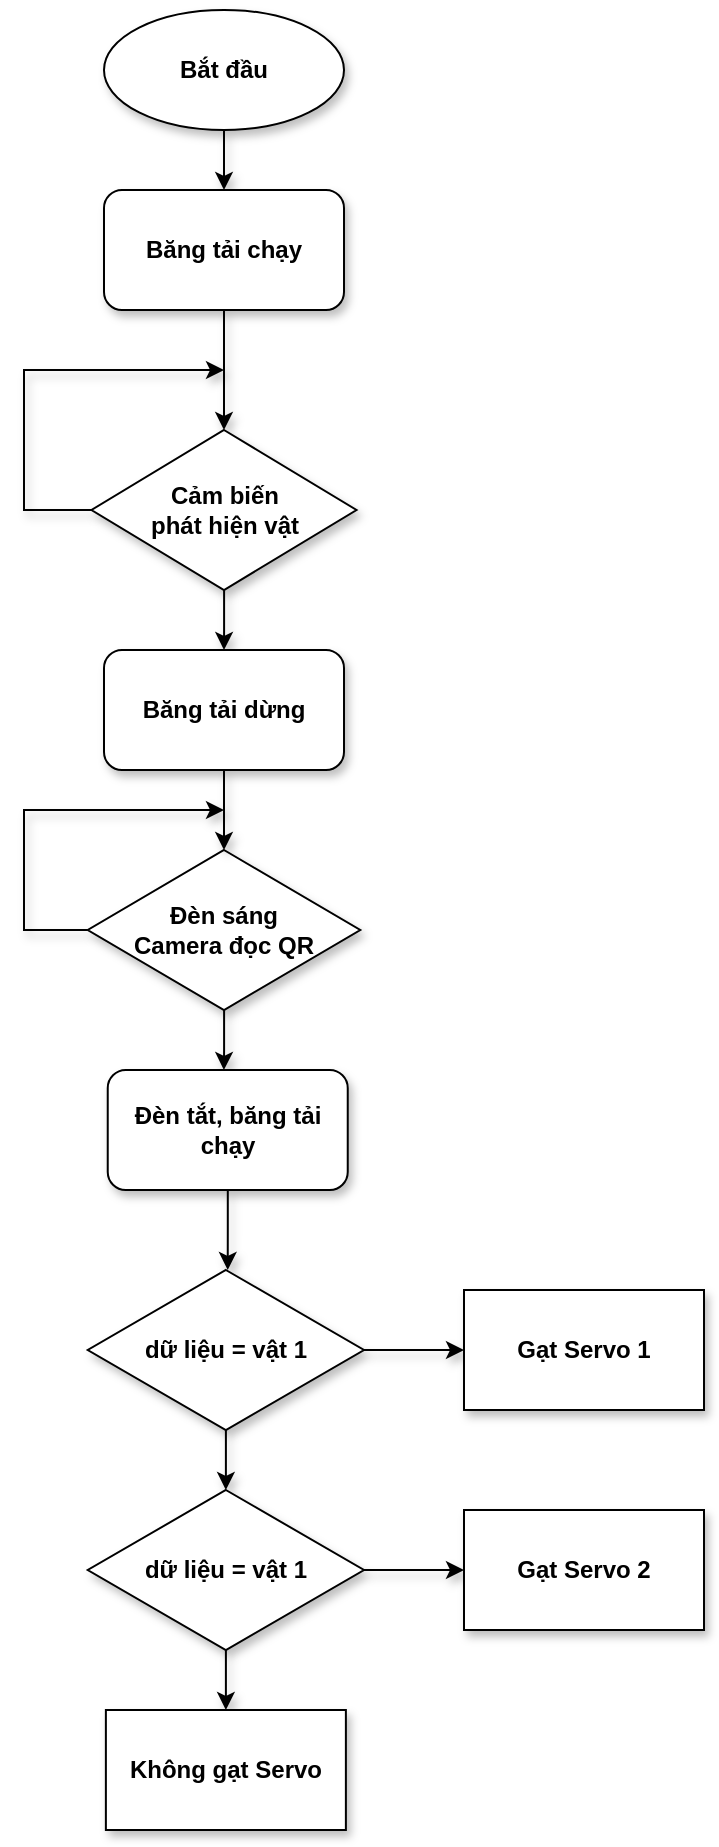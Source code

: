 <mxfile version="18.1.1" type="device"><diagram id="gXbkEvV5xC4WXiFCBPDG" name="Page-1"><mxGraphModel dx="1924" dy="999" grid="1" gridSize="10" guides="1" tooltips="1" connect="1" arrows="1" fold="1" page="1" pageScale="1" pageWidth="850" pageHeight="1100" math="0" shadow="0"><root><mxCell id="0"/><mxCell id="1" parent="0"/><mxCell id="babx-kLpbj1oYG3BMyvO-3" style="edgeStyle=orthogonalEdgeStyle;rounded=0;orthogonalLoop=1;jettySize=auto;html=1;shadow=1;fontStyle=1" edge="1" parent="1" source="babx-kLpbj1oYG3BMyvO-1"><mxGeometry relative="1" as="geometry"><mxPoint x="200" y="140" as="targetPoint"/></mxGeometry></mxCell><mxCell id="babx-kLpbj1oYG3BMyvO-1" value="Bắt đầu" style="ellipse;whiteSpace=wrap;html=1;shadow=1;fontStyle=1" vertex="1" parent="1"><mxGeometry x="140" y="50" width="120" height="60" as="geometry"/></mxCell><mxCell id="babx-kLpbj1oYG3BMyvO-7" style="edgeStyle=orthogonalEdgeStyle;rounded=0;orthogonalLoop=1;jettySize=auto;html=1;entryX=0.5;entryY=0;entryDx=0;entryDy=0;shadow=1;fontStyle=1" edge="1" parent="1" source="babx-kLpbj1oYG3BMyvO-2" target="babx-kLpbj1oYG3BMyvO-4"><mxGeometry relative="1" as="geometry"/></mxCell><mxCell id="babx-kLpbj1oYG3BMyvO-2" value="Băng tải chạy" style="rounded=1;whiteSpace=wrap;html=1;shadow=1;fontStyle=1" vertex="1" parent="1"><mxGeometry x="140" y="140" width="120" height="60" as="geometry"/></mxCell><mxCell id="babx-kLpbj1oYG3BMyvO-6" style="edgeStyle=orthogonalEdgeStyle;rounded=0;orthogonalLoop=1;jettySize=auto;html=1;shadow=1;fontStyle=1" edge="1" parent="1" source="babx-kLpbj1oYG3BMyvO-4"><mxGeometry relative="1" as="geometry"><mxPoint x="200" y="230" as="targetPoint"/><Array as="points"><mxPoint x="100" y="300"/><mxPoint x="100" y="230"/></Array></mxGeometry></mxCell><mxCell id="babx-kLpbj1oYG3BMyvO-15" style="edgeStyle=orthogonalEdgeStyle;rounded=0;orthogonalLoop=1;jettySize=auto;html=1;entryX=0.5;entryY=0;entryDx=0;entryDy=0;shadow=1;fontStyle=1" edge="1" parent="1" source="babx-kLpbj1oYG3BMyvO-4" target="babx-kLpbj1oYG3BMyvO-14"><mxGeometry relative="1" as="geometry"/></mxCell><mxCell id="babx-kLpbj1oYG3BMyvO-4" value="Cảm biến &lt;br&gt;phát hiện vật" style="rhombus;whiteSpace=wrap;html=1;shadow=1;fontStyle=1" vertex="1" parent="1"><mxGeometry x="133.75" y="260" width="132.5" height="80" as="geometry"/></mxCell><mxCell id="babx-kLpbj1oYG3BMyvO-17" style="edgeStyle=orthogonalEdgeStyle;rounded=0;orthogonalLoop=1;jettySize=auto;html=1;shadow=1;fontStyle=1" edge="1" parent="1" source="babx-kLpbj1oYG3BMyvO-8"><mxGeometry relative="1" as="geometry"><mxPoint x="200" y="450" as="targetPoint"/><Array as="points"><mxPoint x="100" y="510"/><mxPoint x="100" y="450"/></Array></mxGeometry></mxCell><mxCell id="babx-kLpbj1oYG3BMyvO-31" style="edgeStyle=orthogonalEdgeStyle;rounded=0;orthogonalLoop=1;jettySize=auto;html=1;entryX=0.484;entryY=0;entryDx=0;entryDy=0;entryPerimeter=0;shadow=1;fontStyle=1" edge="1" parent="1" source="babx-kLpbj1oYG3BMyvO-8" target="babx-kLpbj1oYG3BMyvO-12"><mxGeometry relative="1" as="geometry"/></mxCell><mxCell id="babx-kLpbj1oYG3BMyvO-8" value="Đèn sáng&lt;br&gt;Camera đọc QR" style="rhombus;whiteSpace=wrap;html=1;shadow=1;fontStyle=1" vertex="1" parent="1"><mxGeometry x="131.88" y="470" width="136.25" height="80" as="geometry"/></mxCell><mxCell id="babx-kLpbj1oYG3BMyvO-19" style="edgeStyle=orthogonalEdgeStyle;rounded=0;orthogonalLoop=1;jettySize=auto;html=1;shadow=1;fontStyle=1" edge="1" parent="1" source="babx-kLpbj1oYG3BMyvO-12"><mxGeometry relative="1" as="geometry"><mxPoint x="201.87" y="680" as="targetPoint"/></mxGeometry></mxCell><mxCell id="babx-kLpbj1oYG3BMyvO-12" value="Đèn tắt, băng tải chạy" style="rounded=1;whiteSpace=wrap;html=1;shadow=1;fontStyle=1" vertex="1" parent="1"><mxGeometry x="141.87" y="580" width="120" height="60" as="geometry"/></mxCell><mxCell id="babx-kLpbj1oYG3BMyvO-16" style="edgeStyle=orthogonalEdgeStyle;rounded=0;orthogonalLoop=1;jettySize=auto;html=1;entryX=0.5;entryY=0;entryDx=0;entryDy=0;shadow=1;fontStyle=1" edge="1" parent="1" source="babx-kLpbj1oYG3BMyvO-14" target="babx-kLpbj1oYG3BMyvO-8"><mxGeometry relative="1" as="geometry"/></mxCell><mxCell id="babx-kLpbj1oYG3BMyvO-14" value="Băng tải dừng" style="rounded=1;whiteSpace=wrap;html=1;shadow=1;fontStyle=1" vertex="1" parent="1"><mxGeometry x="140" y="370" width="120" height="60" as="geometry"/></mxCell><mxCell id="babx-kLpbj1oYG3BMyvO-24" value="" style="edgeStyle=orthogonalEdgeStyle;rounded=0;orthogonalLoop=1;jettySize=auto;html=1;shadow=1;fontStyle=1" edge="1" parent="1" source="babx-kLpbj1oYG3BMyvO-18" target="babx-kLpbj1oYG3BMyvO-23"><mxGeometry relative="1" as="geometry"/></mxCell><mxCell id="babx-kLpbj1oYG3BMyvO-28" style="edgeStyle=orthogonalEdgeStyle;rounded=0;orthogonalLoop=1;jettySize=auto;html=1;entryX=0.5;entryY=0;entryDx=0;entryDy=0;shadow=1;fontStyle=1" edge="1" parent="1" source="babx-kLpbj1oYG3BMyvO-18" target="babx-kLpbj1oYG3BMyvO-26"><mxGeometry relative="1" as="geometry"/></mxCell><mxCell id="babx-kLpbj1oYG3BMyvO-18" value="dữ liệu = vật 1" style="rhombus;whiteSpace=wrap;html=1;shadow=1;fontStyle=1" vertex="1" parent="1"><mxGeometry x="131.88" y="680" width="138.12" height="80" as="geometry"/></mxCell><mxCell id="babx-kLpbj1oYG3BMyvO-23" value="Gạt Servo 1" style="whiteSpace=wrap;html=1;shadow=1;fontStyle=1" vertex="1" parent="1"><mxGeometry x="320.0" y="690" width="120" height="60" as="geometry"/></mxCell><mxCell id="babx-kLpbj1oYG3BMyvO-25" value="" style="edgeStyle=orthogonalEdgeStyle;rounded=0;orthogonalLoop=1;jettySize=auto;html=1;shadow=1;fontStyle=1" edge="1" source="babx-kLpbj1oYG3BMyvO-26" target="babx-kLpbj1oYG3BMyvO-27" parent="1"><mxGeometry relative="1" as="geometry"/></mxCell><mxCell id="babx-kLpbj1oYG3BMyvO-32" style="edgeStyle=orthogonalEdgeStyle;rounded=0;orthogonalLoop=1;jettySize=auto;html=1;entryX=0.5;entryY=0;entryDx=0;entryDy=0;shadow=1;fontStyle=1" edge="1" parent="1" source="babx-kLpbj1oYG3BMyvO-26" target="babx-kLpbj1oYG3BMyvO-30"><mxGeometry relative="1" as="geometry"/></mxCell><mxCell id="babx-kLpbj1oYG3BMyvO-26" value="dữ liệu = vật 1" style="rhombus;whiteSpace=wrap;html=1;shadow=1;fontStyle=1" vertex="1" parent="1"><mxGeometry x="131.88" y="790" width="138.12" height="80" as="geometry"/></mxCell><mxCell id="babx-kLpbj1oYG3BMyvO-27" value="&lt;span style=&quot;&quot;&gt;Gạt Servo 2&lt;/span&gt;" style="whiteSpace=wrap;html=1;shadow=1;fontStyle=1" vertex="1" parent="1"><mxGeometry x="320.0" y="800" width="120" height="60" as="geometry"/></mxCell><mxCell id="babx-kLpbj1oYG3BMyvO-30" value="&lt;span style=&quot;&quot;&gt;Không gạt Servo&lt;/span&gt;" style="whiteSpace=wrap;html=1;shadow=1;fontStyle=1" vertex="1" parent="1"><mxGeometry x="140.94" y="900" width="120" height="60" as="geometry"/></mxCell></root></mxGraphModel></diagram></mxfile>